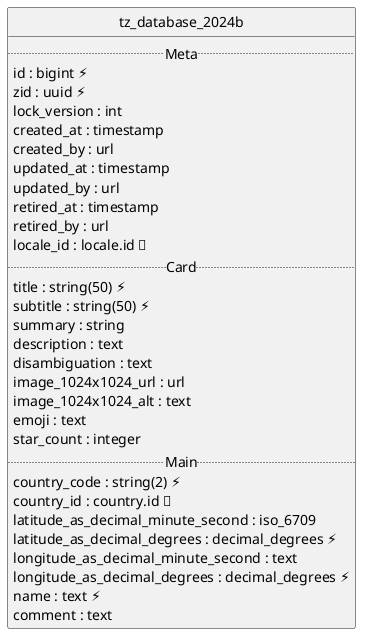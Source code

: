 @startuml uml
skinparam monochrome true
skinparam linetype ortho
hide circle

entity tz_database_2024b {
  .. Meta ..
  id : bigint ⚡
  zid : uuid ⚡
  lock_version : int
  created_at : timestamp
  created_by : url
  updated_at : timestamp
  updated_by : url
  retired_at : timestamp
  retired_by : url
  locale_id : locale.id 🔑
  .. Card ..
  title : string(50) ⚡
  subtitle : string(50) ⚡
  summary : string
  description : text
  disambiguation : text
  image_1024x1024_url : url
  image_1024x1024_alt : text
  emoji : text
  star_count : integer
  .. Main ..
  country_code : string(2) ⚡
  country_id : country.id 🔑
  latitude_as_decimal_minute_second : iso_6709
  latitude_as_decimal_degrees : decimal_degrees ⚡
  longitude_as_decimal_minute_second : text
  longitude_as_decimal_degrees : decimal_degrees ⚡
  name : text ⚡
  comment : text
}

@enduml

